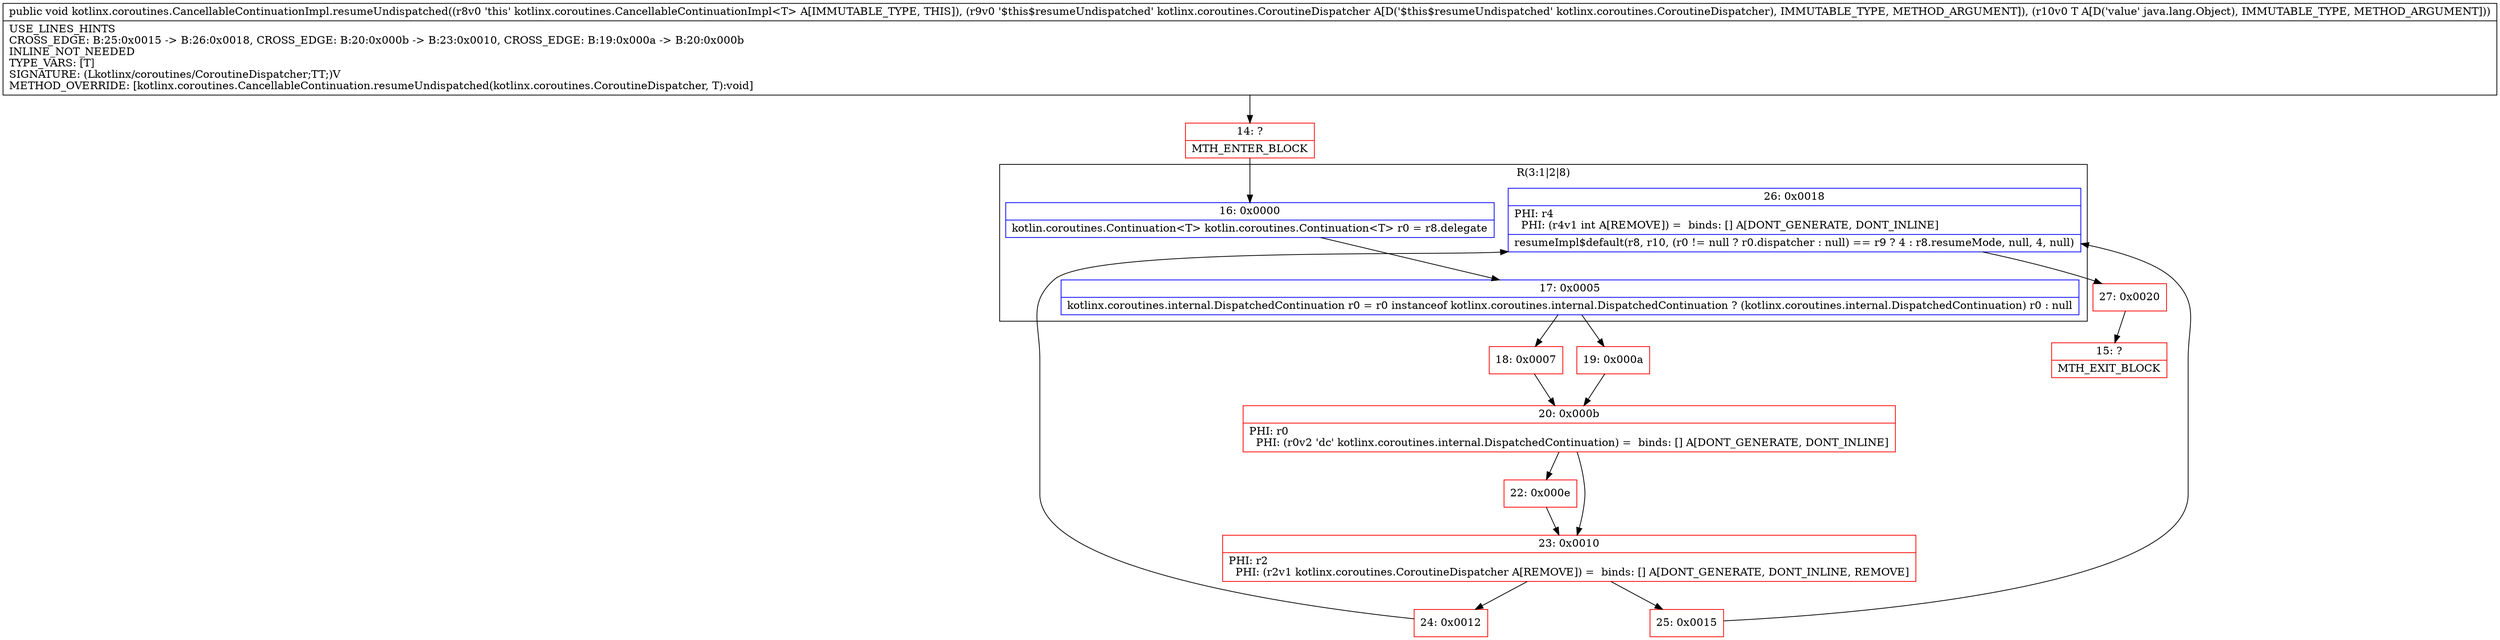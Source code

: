 digraph "CFG forkotlinx.coroutines.CancellableContinuationImpl.resumeUndispatched(Lkotlinx\/coroutines\/CoroutineDispatcher;Ljava\/lang\/Object;)V" {
subgraph cluster_Region_1087281429 {
label = "R(3:1|2|8)";
node [shape=record,color=blue];
Node_16 [shape=record,label="{16\:\ 0x0000|kotlin.coroutines.Continuation\<T\> kotlin.coroutines.Continuation\<T\> r0 = r8.delegate\l}"];
Node_17 [shape=record,label="{17\:\ 0x0005|kotlinx.coroutines.internal.DispatchedContinuation r0 = r0 instanceof kotlinx.coroutines.internal.DispatchedContinuation ? (kotlinx.coroutines.internal.DispatchedContinuation) r0 : null\l}"];
Node_26 [shape=record,label="{26\:\ 0x0018|PHI: r4 \l  PHI: (r4v1 int A[REMOVE]) =  binds: [] A[DONT_GENERATE, DONT_INLINE]\l|resumeImpl$default(r8, r10, (r0 != null ? r0.dispatcher : null) == r9 ? 4 : r8.resumeMode, null, 4, null)\l}"];
}
Node_14 [shape=record,color=red,label="{14\:\ ?|MTH_ENTER_BLOCK\l}"];
Node_18 [shape=record,color=red,label="{18\:\ 0x0007}"];
Node_20 [shape=record,color=red,label="{20\:\ 0x000b|PHI: r0 \l  PHI: (r0v2 'dc' kotlinx.coroutines.internal.DispatchedContinuation) =  binds: [] A[DONT_GENERATE, DONT_INLINE]\l}"];
Node_22 [shape=record,color=red,label="{22\:\ 0x000e}"];
Node_23 [shape=record,color=red,label="{23\:\ 0x0010|PHI: r2 \l  PHI: (r2v1 kotlinx.coroutines.CoroutineDispatcher A[REMOVE]) =  binds: [] A[DONT_GENERATE, DONT_INLINE, REMOVE]\l}"];
Node_24 [shape=record,color=red,label="{24\:\ 0x0012}"];
Node_27 [shape=record,color=red,label="{27\:\ 0x0020}"];
Node_15 [shape=record,color=red,label="{15\:\ ?|MTH_EXIT_BLOCK\l}"];
Node_25 [shape=record,color=red,label="{25\:\ 0x0015}"];
Node_19 [shape=record,color=red,label="{19\:\ 0x000a}"];
MethodNode[shape=record,label="{public void kotlinx.coroutines.CancellableContinuationImpl.resumeUndispatched((r8v0 'this' kotlinx.coroutines.CancellableContinuationImpl\<T\> A[IMMUTABLE_TYPE, THIS]), (r9v0 '$this$resumeUndispatched' kotlinx.coroutines.CoroutineDispatcher A[D('$this$resumeUndispatched' kotlinx.coroutines.CoroutineDispatcher), IMMUTABLE_TYPE, METHOD_ARGUMENT]), (r10v0 T A[D('value' java.lang.Object), IMMUTABLE_TYPE, METHOD_ARGUMENT]))  | USE_LINES_HINTS\lCROSS_EDGE: B:25:0x0015 \-\> B:26:0x0018, CROSS_EDGE: B:20:0x000b \-\> B:23:0x0010, CROSS_EDGE: B:19:0x000a \-\> B:20:0x000b\lINLINE_NOT_NEEDED\lTYPE_VARS: [T]\lSIGNATURE: (Lkotlinx\/coroutines\/CoroutineDispatcher;TT;)V\lMETHOD_OVERRIDE: [kotlinx.coroutines.CancellableContinuation.resumeUndispatched(kotlinx.coroutines.CoroutineDispatcher, T):void]\l}"];
MethodNode -> Node_14;Node_16 -> Node_17;
Node_17 -> Node_18;
Node_17 -> Node_19;
Node_26 -> Node_27;
Node_14 -> Node_16;
Node_18 -> Node_20;
Node_20 -> Node_22;
Node_20 -> Node_23;
Node_22 -> Node_23;
Node_23 -> Node_24;
Node_23 -> Node_25;
Node_24 -> Node_26;
Node_27 -> Node_15;
Node_25 -> Node_26;
Node_19 -> Node_20;
}

